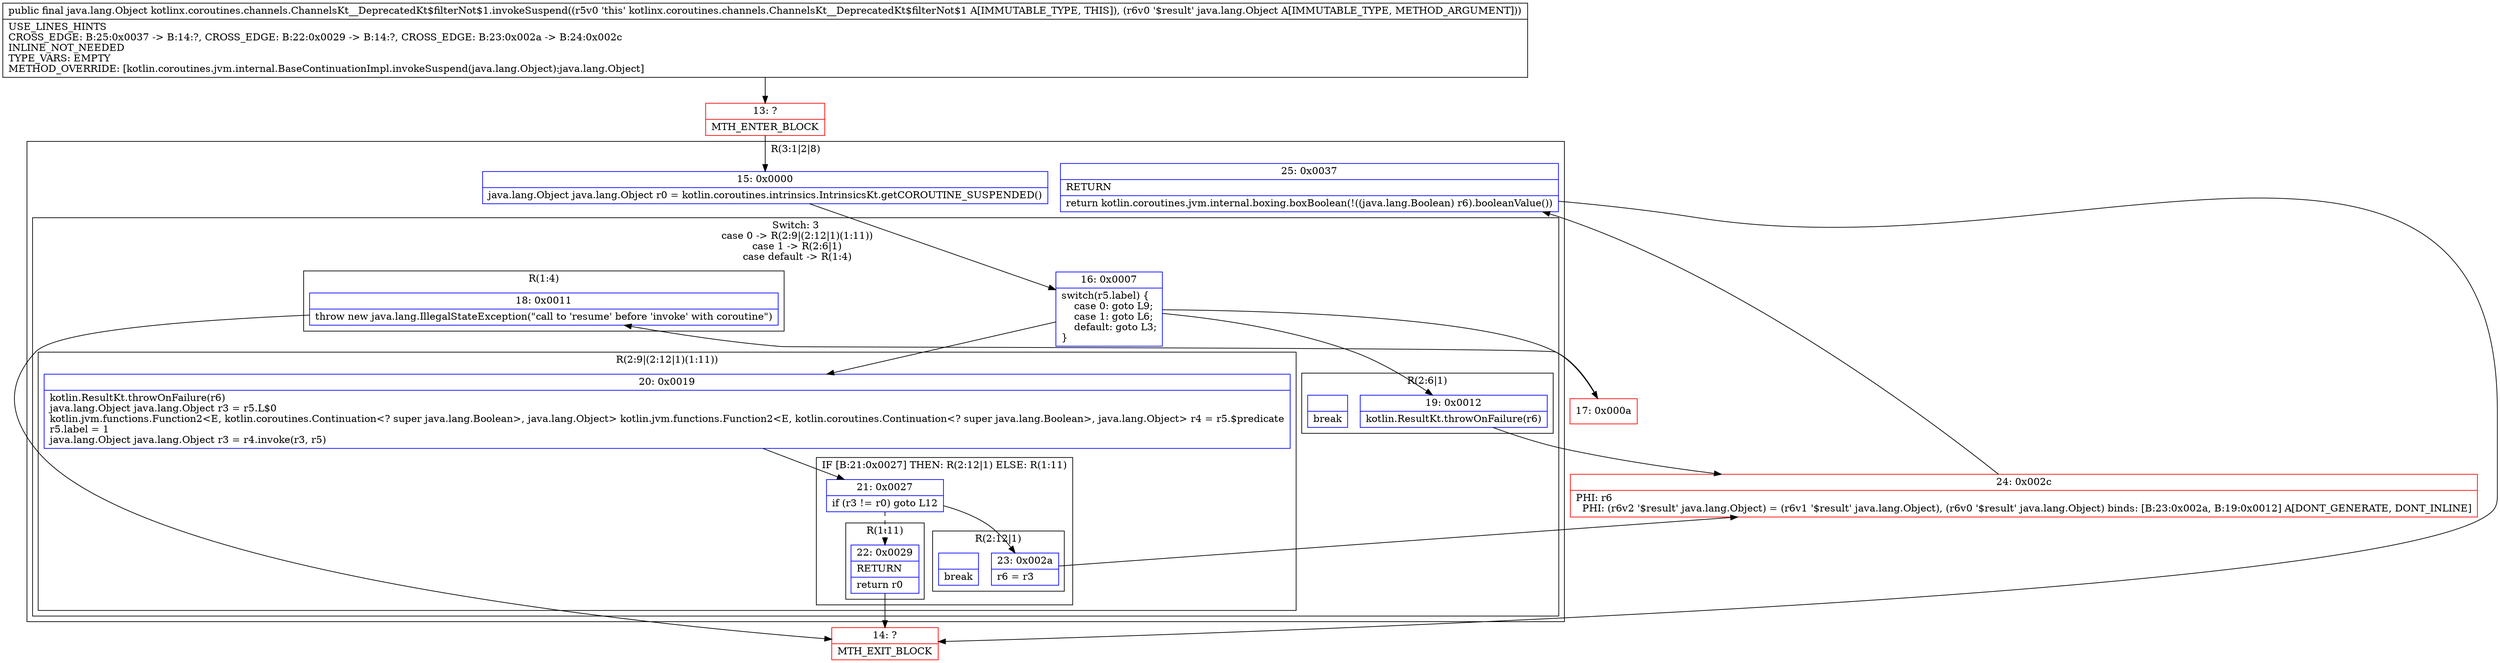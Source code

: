 digraph "CFG forkotlinx.coroutines.channels.ChannelsKt__DeprecatedKt$filterNot$1.invokeSuspend(Ljava\/lang\/Object;)Ljava\/lang\/Object;" {
subgraph cluster_Region_1198073290 {
label = "R(3:1|2|8)";
node [shape=record,color=blue];
Node_15 [shape=record,label="{15\:\ 0x0000|java.lang.Object java.lang.Object r0 = kotlin.coroutines.intrinsics.IntrinsicsKt.getCOROUTINE_SUSPENDED()\l}"];
subgraph cluster_SwitchRegion_98341886 {
label = "Switch: 3
 case 0 -> R(2:9|(2:12|1)(1:11))
 case 1 -> R(2:6|1)
 case default -> R(1:4)";
node [shape=record,color=blue];
Node_16 [shape=record,label="{16\:\ 0x0007|switch(r5.label) \{\l    case 0: goto L9;\l    case 1: goto L6;\l    default: goto L3;\l\}\l}"];
subgraph cluster_Region_1741793854 {
label = "R(2:9|(2:12|1)(1:11))";
node [shape=record,color=blue];
Node_20 [shape=record,label="{20\:\ 0x0019|kotlin.ResultKt.throwOnFailure(r6)\ljava.lang.Object java.lang.Object r3 = r5.L$0\lkotlin.jvm.functions.Function2\<E, kotlin.coroutines.Continuation\<? super java.lang.Boolean\>, java.lang.Object\> kotlin.jvm.functions.Function2\<E, kotlin.coroutines.Continuation\<? super java.lang.Boolean\>, java.lang.Object\> r4 = r5.$predicate\lr5.label = 1\ljava.lang.Object java.lang.Object r3 = r4.invoke(r3, r5)\l}"];
subgraph cluster_IfRegion_1910738393 {
label = "IF [B:21:0x0027] THEN: R(2:12|1) ELSE: R(1:11)";
node [shape=record,color=blue];
Node_21 [shape=record,label="{21\:\ 0x0027|if (r3 != r0) goto L12\l}"];
subgraph cluster_Region_1771607163 {
label = "R(2:12|1)";
node [shape=record,color=blue];
Node_23 [shape=record,label="{23\:\ 0x002a|r6 = r3\l}"];
Node_InsnContainer_895604477 [shape=record,label="{|break\l}"];
}
subgraph cluster_Region_530738893 {
label = "R(1:11)";
node [shape=record,color=blue];
Node_22 [shape=record,label="{22\:\ 0x0029|RETURN\l|return r0\l}"];
}
}
}
subgraph cluster_Region_453989276 {
label = "R(2:6|1)";
node [shape=record,color=blue];
Node_19 [shape=record,label="{19\:\ 0x0012|kotlin.ResultKt.throwOnFailure(r6)\l}"];
Node_InsnContainer_1935801216 [shape=record,label="{|break\l}"];
}
subgraph cluster_Region_306435441 {
label = "R(1:4)";
node [shape=record,color=blue];
Node_18 [shape=record,label="{18\:\ 0x0011|throw new java.lang.IllegalStateException(\"call to 'resume' before 'invoke' with coroutine\")\l}"];
}
}
Node_25 [shape=record,label="{25\:\ 0x0037|RETURN\l|return kotlin.coroutines.jvm.internal.boxing.boxBoolean(!((java.lang.Boolean) r6).booleanValue())\l}"];
}
Node_13 [shape=record,color=red,label="{13\:\ ?|MTH_ENTER_BLOCK\l}"];
Node_17 [shape=record,color=red,label="{17\:\ 0x000a}"];
Node_14 [shape=record,color=red,label="{14\:\ ?|MTH_EXIT_BLOCK\l}"];
Node_24 [shape=record,color=red,label="{24\:\ 0x002c|PHI: r6 \l  PHI: (r6v2 '$result' java.lang.Object) = (r6v1 '$result' java.lang.Object), (r6v0 '$result' java.lang.Object) binds: [B:23:0x002a, B:19:0x0012] A[DONT_GENERATE, DONT_INLINE]\l}"];
MethodNode[shape=record,label="{public final java.lang.Object kotlinx.coroutines.channels.ChannelsKt__DeprecatedKt$filterNot$1.invokeSuspend((r5v0 'this' kotlinx.coroutines.channels.ChannelsKt__DeprecatedKt$filterNot$1 A[IMMUTABLE_TYPE, THIS]), (r6v0 '$result' java.lang.Object A[IMMUTABLE_TYPE, METHOD_ARGUMENT]))  | USE_LINES_HINTS\lCROSS_EDGE: B:25:0x0037 \-\> B:14:?, CROSS_EDGE: B:22:0x0029 \-\> B:14:?, CROSS_EDGE: B:23:0x002a \-\> B:24:0x002c\lINLINE_NOT_NEEDED\lTYPE_VARS: EMPTY\lMETHOD_OVERRIDE: [kotlin.coroutines.jvm.internal.BaseContinuationImpl.invokeSuspend(java.lang.Object):java.lang.Object]\l}"];
MethodNode -> Node_13;Node_15 -> Node_16;
Node_16 -> Node_17;
Node_16 -> Node_19;
Node_16 -> Node_20;
Node_20 -> Node_21;
Node_21 -> Node_22[style=dashed];
Node_21 -> Node_23;
Node_23 -> Node_24;
Node_22 -> Node_14;
Node_19 -> Node_24;
Node_18 -> Node_14;
Node_25 -> Node_14;
Node_13 -> Node_15;
Node_17 -> Node_18;
Node_24 -> Node_25;
}

